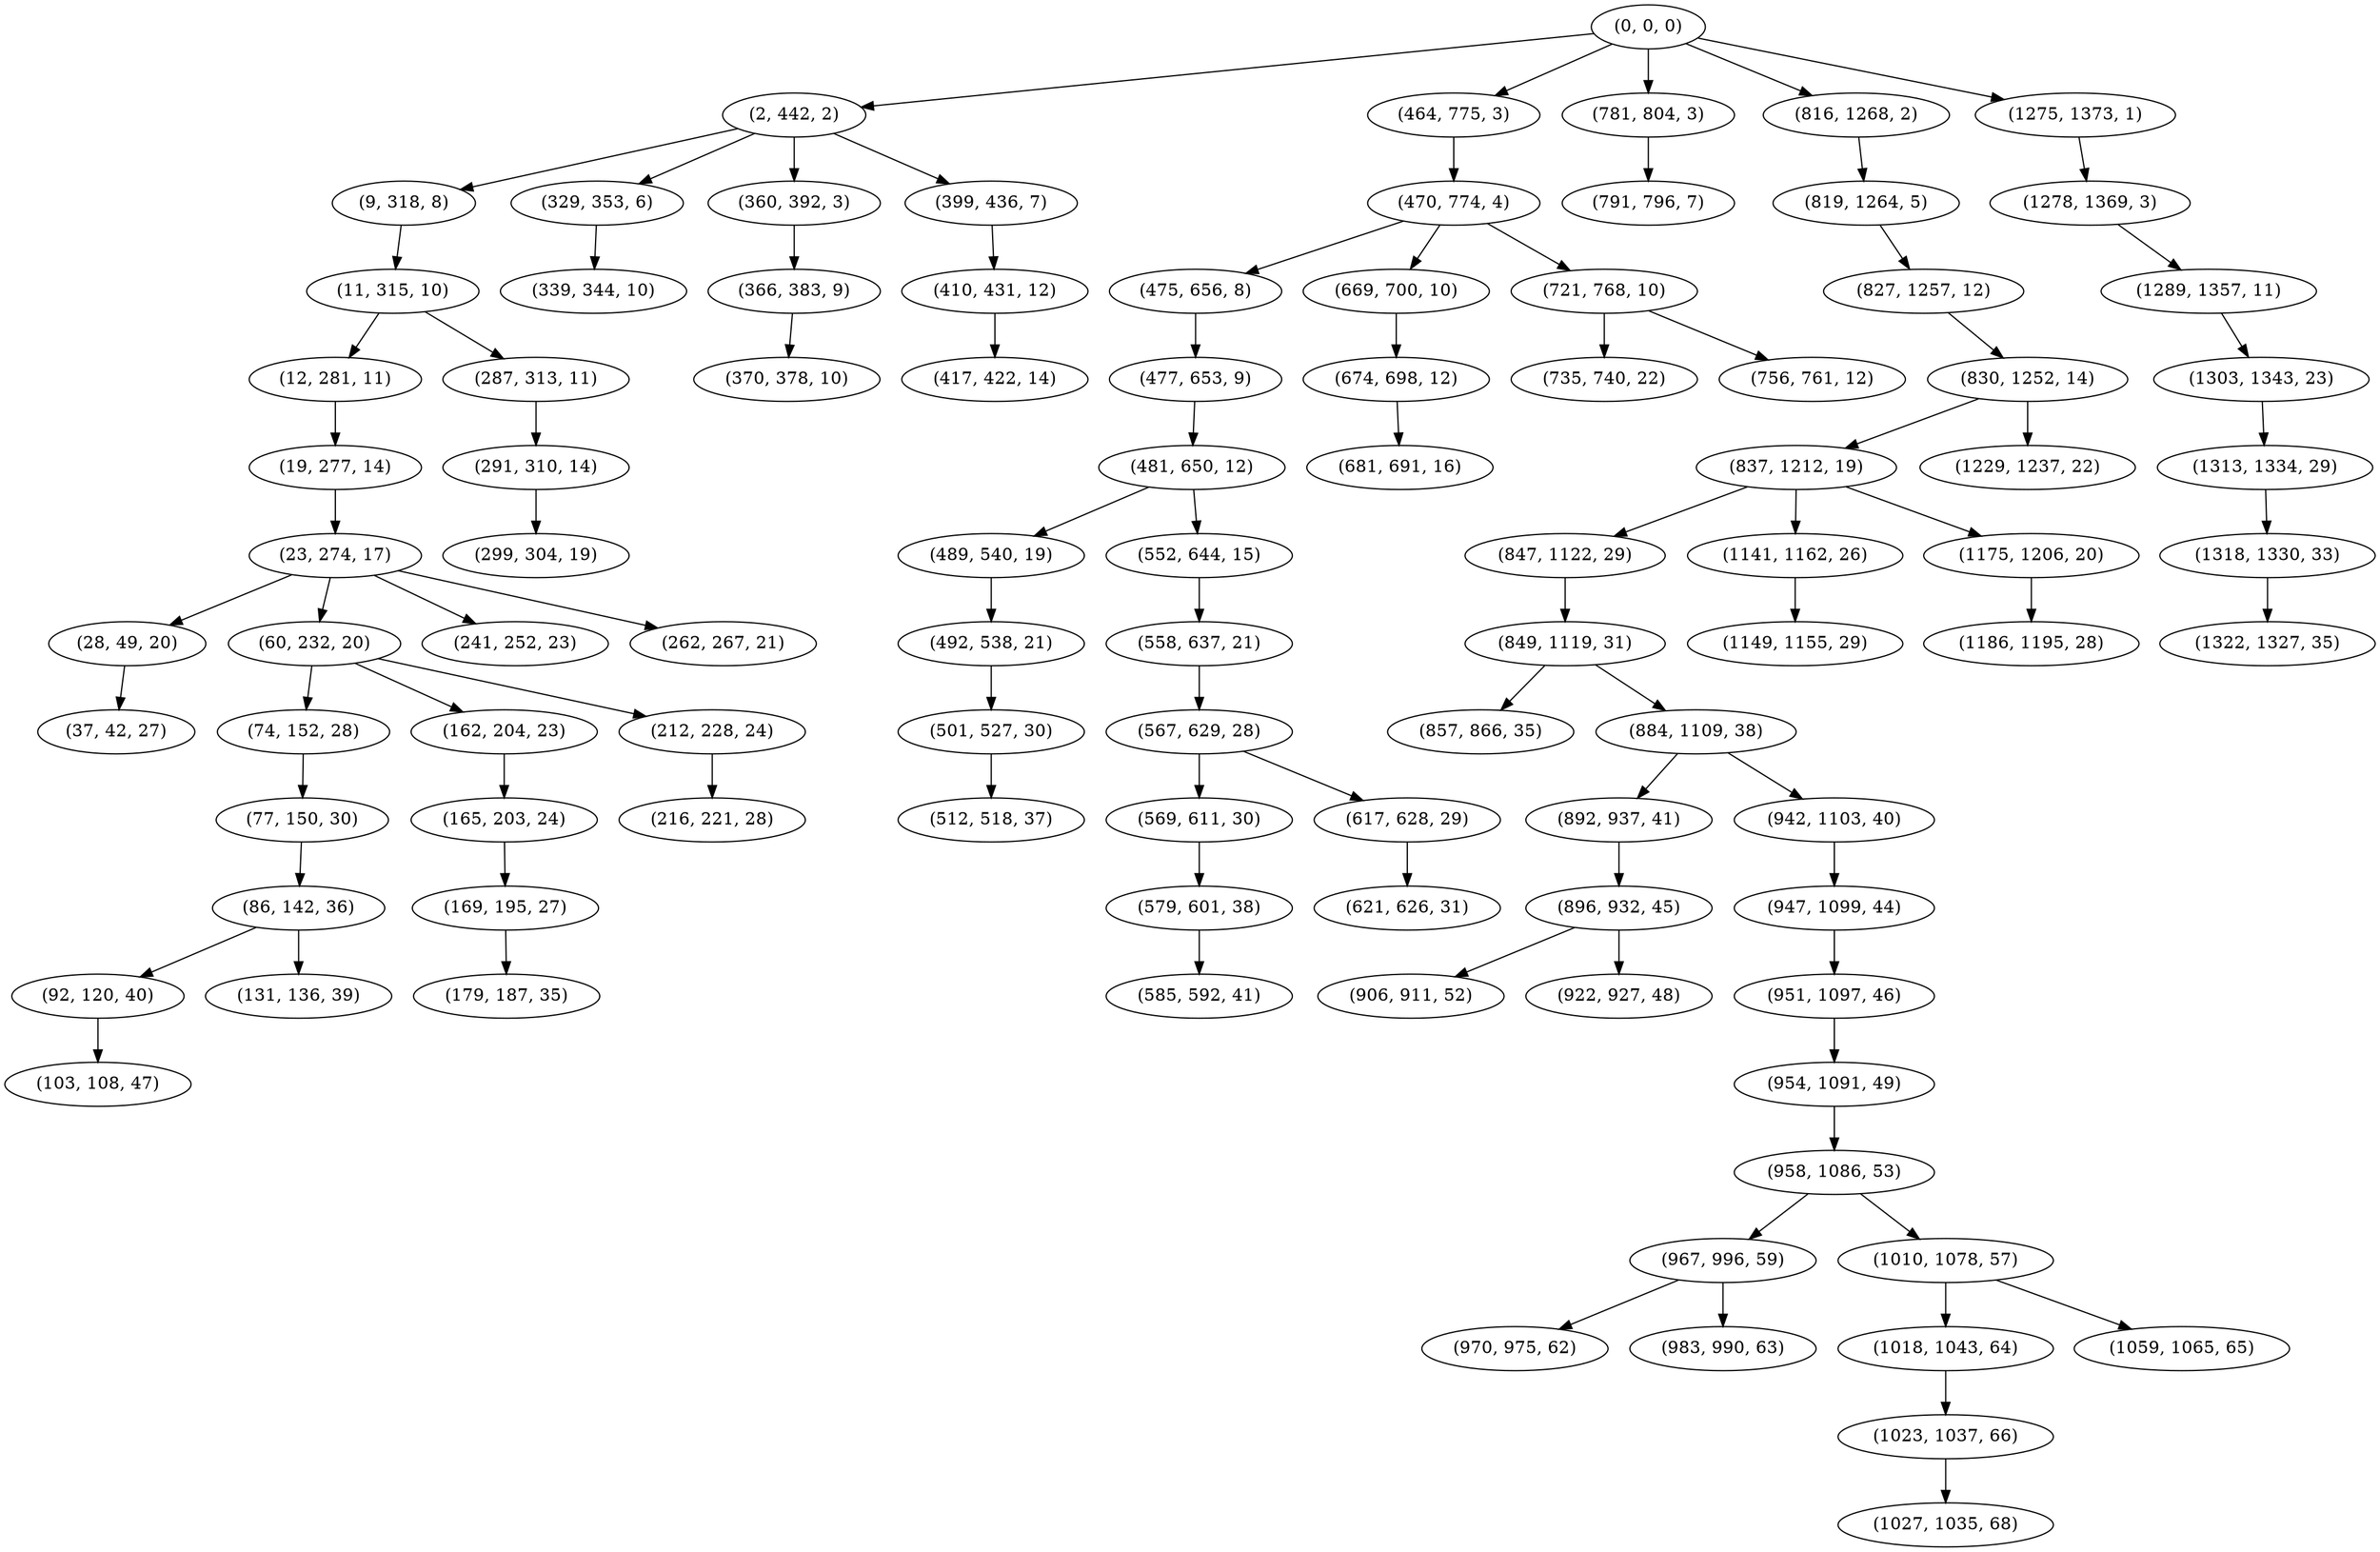 digraph tree {
    "(0, 0, 0)";
    "(2, 442, 2)";
    "(9, 318, 8)";
    "(11, 315, 10)";
    "(12, 281, 11)";
    "(19, 277, 14)";
    "(23, 274, 17)";
    "(28, 49, 20)";
    "(37, 42, 27)";
    "(60, 232, 20)";
    "(74, 152, 28)";
    "(77, 150, 30)";
    "(86, 142, 36)";
    "(92, 120, 40)";
    "(103, 108, 47)";
    "(131, 136, 39)";
    "(162, 204, 23)";
    "(165, 203, 24)";
    "(169, 195, 27)";
    "(179, 187, 35)";
    "(212, 228, 24)";
    "(216, 221, 28)";
    "(241, 252, 23)";
    "(262, 267, 21)";
    "(287, 313, 11)";
    "(291, 310, 14)";
    "(299, 304, 19)";
    "(329, 353, 6)";
    "(339, 344, 10)";
    "(360, 392, 3)";
    "(366, 383, 9)";
    "(370, 378, 10)";
    "(399, 436, 7)";
    "(410, 431, 12)";
    "(417, 422, 14)";
    "(464, 775, 3)";
    "(470, 774, 4)";
    "(475, 656, 8)";
    "(477, 653, 9)";
    "(481, 650, 12)";
    "(489, 540, 19)";
    "(492, 538, 21)";
    "(501, 527, 30)";
    "(512, 518, 37)";
    "(552, 644, 15)";
    "(558, 637, 21)";
    "(567, 629, 28)";
    "(569, 611, 30)";
    "(579, 601, 38)";
    "(585, 592, 41)";
    "(617, 628, 29)";
    "(621, 626, 31)";
    "(669, 700, 10)";
    "(674, 698, 12)";
    "(681, 691, 16)";
    "(721, 768, 10)";
    "(735, 740, 22)";
    "(756, 761, 12)";
    "(781, 804, 3)";
    "(791, 796, 7)";
    "(816, 1268, 2)";
    "(819, 1264, 5)";
    "(827, 1257, 12)";
    "(830, 1252, 14)";
    "(837, 1212, 19)";
    "(847, 1122, 29)";
    "(849, 1119, 31)";
    "(857, 866, 35)";
    "(884, 1109, 38)";
    "(892, 937, 41)";
    "(896, 932, 45)";
    "(906, 911, 52)";
    "(922, 927, 48)";
    "(942, 1103, 40)";
    "(947, 1099, 44)";
    "(951, 1097, 46)";
    "(954, 1091, 49)";
    "(958, 1086, 53)";
    "(967, 996, 59)";
    "(970, 975, 62)";
    "(983, 990, 63)";
    "(1010, 1078, 57)";
    "(1018, 1043, 64)";
    "(1023, 1037, 66)";
    "(1027, 1035, 68)";
    "(1059, 1065, 65)";
    "(1141, 1162, 26)";
    "(1149, 1155, 29)";
    "(1175, 1206, 20)";
    "(1186, 1195, 28)";
    "(1229, 1237, 22)";
    "(1275, 1373, 1)";
    "(1278, 1369, 3)";
    "(1289, 1357, 11)";
    "(1303, 1343, 23)";
    "(1313, 1334, 29)";
    "(1318, 1330, 33)";
    "(1322, 1327, 35)";
    "(0, 0, 0)" -> "(2, 442, 2)";
    "(0, 0, 0)" -> "(464, 775, 3)";
    "(0, 0, 0)" -> "(781, 804, 3)";
    "(0, 0, 0)" -> "(816, 1268, 2)";
    "(0, 0, 0)" -> "(1275, 1373, 1)";
    "(2, 442, 2)" -> "(9, 318, 8)";
    "(2, 442, 2)" -> "(329, 353, 6)";
    "(2, 442, 2)" -> "(360, 392, 3)";
    "(2, 442, 2)" -> "(399, 436, 7)";
    "(9, 318, 8)" -> "(11, 315, 10)";
    "(11, 315, 10)" -> "(12, 281, 11)";
    "(11, 315, 10)" -> "(287, 313, 11)";
    "(12, 281, 11)" -> "(19, 277, 14)";
    "(19, 277, 14)" -> "(23, 274, 17)";
    "(23, 274, 17)" -> "(28, 49, 20)";
    "(23, 274, 17)" -> "(60, 232, 20)";
    "(23, 274, 17)" -> "(241, 252, 23)";
    "(23, 274, 17)" -> "(262, 267, 21)";
    "(28, 49, 20)" -> "(37, 42, 27)";
    "(60, 232, 20)" -> "(74, 152, 28)";
    "(60, 232, 20)" -> "(162, 204, 23)";
    "(60, 232, 20)" -> "(212, 228, 24)";
    "(74, 152, 28)" -> "(77, 150, 30)";
    "(77, 150, 30)" -> "(86, 142, 36)";
    "(86, 142, 36)" -> "(92, 120, 40)";
    "(86, 142, 36)" -> "(131, 136, 39)";
    "(92, 120, 40)" -> "(103, 108, 47)";
    "(162, 204, 23)" -> "(165, 203, 24)";
    "(165, 203, 24)" -> "(169, 195, 27)";
    "(169, 195, 27)" -> "(179, 187, 35)";
    "(212, 228, 24)" -> "(216, 221, 28)";
    "(287, 313, 11)" -> "(291, 310, 14)";
    "(291, 310, 14)" -> "(299, 304, 19)";
    "(329, 353, 6)" -> "(339, 344, 10)";
    "(360, 392, 3)" -> "(366, 383, 9)";
    "(366, 383, 9)" -> "(370, 378, 10)";
    "(399, 436, 7)" -> "(410, 431, 12)";
    "(410, 431, 12)" -> "(417, 422, 14)";
    "(464, 775, 3)" -> "(470, 774, 4)";
    "(470, 774, 4)" -> "(475, 656, 8)";
    "(470, 774, 4)" -> "(669, 700, 10)";
    "(470, 774, 4)" -> "(721, 768, 10)";
    "(475, 656, 8)" -> "(477, 653, 9)";
    "(477, 653, 9)" -> "(481, 650, 12)";
    "(481, 650, 12)" -> "(489, 540, 19)";
    "(481, 650, 12)" -> "(552, 644, 15)";
    "(489, 540, 19)" -> "(492, 538, 21)";
    "(492, 538, 21)" -> "(501, 527, 30)";
    "(501, 527, 30)" -> "(512, 518, 37)";
    "(552, 644, 15)" -> "(558, 637, 21)";
    "(558, 637, 21)" -> "(567, 629, 28)";
    "(567, 629, 28)" -> "(569, 611, 30)";
    "(567, 629, 28)" -> "(617, 628, 29)";
    "(569, 611, 30)" -> "(579, 601, 38)";
    "(579, 601, 38)" -> "(585, 592, 41)";
    "(617, 628, 29)" -> "(621, 626, 31)";
    "(669, 700, 10)" -> "(674, 698, 12)";
    "(674, 698, 12)" -> "(681, 691, 16)";
    "(721, 768, 10)" -> "(735, 740, 22)";
    "(721, 768, 10)" -> "(756, 761, 12)";
    "(781, 804, 3)" -> "(791, 796, 7)";
    "(816, 1268, 2)" -> "(819, 1264, 5)";
    "(819, 1264, 5)" -> "(827, 1257, 12)";
    "(827, 1257, 12)" -> "(830, 1252, 14)";
    "(830, 1252, 14)" -> "(837, 1212, 19)";
    "(830, 1252, 14)" -> "(1229, 1237, 22)";
    "(837, 1212, 19)" -> "(847, 1122, 29)";
    "(837, 1212, 19)" -> "(1141, 1162, 26)";
    "(837, 1212, 19)" -> "(1175, 1206, 20)";
    "(847, 1122, 29)" -> "(849, 1119, 31)";
    "(849, 1119, 31)" -> "(857, 866, 35)";
    "(849, 1119, 31)" -> "(884, 1109, 38)";
    "(884, 1109, 38)" -> "(892, 937, 41)";
    "(884, 1109, 38)" -> "(942, 1103, 40)";
    "(892, 937, 41)" -> "(896, 932, 45)";
    "(896, 932, 45)" -> "(906, 911, 52)";
    "(896, 932, 45)" -> "(922, 927, 48)";
    "(942, 1103, 40)" -> "(947, 1099, 44)";
    "(947, 1099, 44)" -> "(951, 1097, 46)";
    "(951, 1097, 46)" -> "(954, 1091, 49)";
    "(954, 1091, 49)" -> "(958, 1086, 53)";
    "(958, 1086, 53)" -> "(967, 996, 59)";
    "(958, 1086, 53)" -> "(1010, 1078, 57)";
    "(967, 996, 59)" -> "(970, 975, 62)";
    "(967, 996, 59)" -> "(983, 990, 63)";
    "(1010, 1078, 57)" -> "(1018, 1043, 64)";
    "(1010, 1078, 57)" -> "(1059, 1065, 65)";
    "(1018, 1043, 64)" -> "(1023, 1037, 66)";
    "(1023, 1037, 66)" -> "(1027, 1035, 68)";
    "(1141, 1162, 26)" -> "(1149, 1155, 29)";
    "(1175, 1206, 20)" -> "(1186, 1195, 28)";
    "(1275, 1373, 1)" -> "(1278, 1369, 3)";
    "(1278, 1369, 3)" -> "(1289, 1357, 11)";
    "(1289, 1357, 11)" -> "(1303, 1343, 23)";
    "(1303, 1343, 23)" -> "(1313, 1334, 29)";
    "(1313, 1334, 29)" -> "(1318, 1330, 33)";
    "(1318, 1330, 33)" -> "(1322, 1327, 35)";
}
